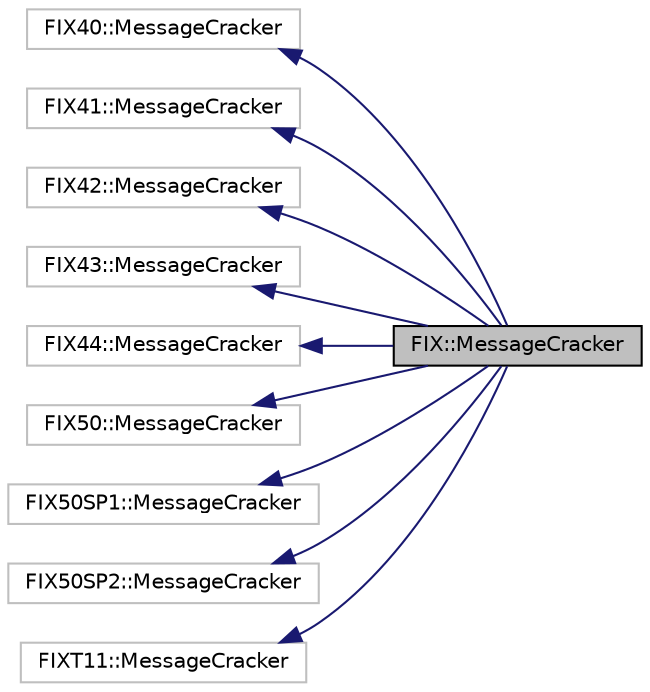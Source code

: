 digraph "FIX::MessageCracker"
{
  edge [fontname="Helvetica",fontsize="10",labelfontname="Helvetica",labelfontsize="10"];
  node [fontname="Helvetica",fontsize="10",shape=record];
  rankdir="LR";
  Node10 [label="FIX::MessageCracker",height=0.2,width=0.4,color="black", fillcolor="grey75", style="filled", fontcolor="black"];
  Node11 -> Node10 [dir="back",color="midnightblue",fontsize="10",style="solid",fontname="Helvetica"];
  Node11 [label="FIX40::MessageCracker",height=0.2,width=0.4,color="grey75", fillcolor="white", style="filled"];
  Node12 -> Node10 [dir="back",color="midnightblue",fontsize="10",style="solid",fontname="Helvetica"];
  Node12 [label="FIX41::MessageCracker",height=0.2,width=0.4,color="grey75", fillcolor="white", style="filled"];
  Node13 -> Node10 [dir="back",color="midnightblue",fontsize="10",style="solid",fontname="Helvetica"];
  Node13 [label="FIX42::MessageCracker",height=0.2,width=0.4,color="grey75", fillcolor="white", style="filled"];
  Node14 -> Node10 [dir="back",color="midnightblue",fontsize="10",style="solid",fontname="Helvetica"];
  Node14 [label="FIX43::MessageCracker",height=0.2,width=0.4,color="grey75", fillcolor="white", style="filled"];
  Node15 -> Node10 [dir="back",color="midnightblue",fontsize="10",style="solid",fontname="Helvetica"];
  Node15 [label="FIX44::MessageCracker",height=0.2,width=0.4,color="grey75", fillcolor="white", style="filled"];
  Node16 -> Node10 [dir="back",color="midnightblue",fontsize="10",style="solid",fontname="Helvetica"];
  Node16 [label="FIX50::MessageCracker",height=0.2,width=0.4,color="grey75", fillcolor="white", style="filled"];
  Node17 -> Node10 [dir="back",color="midnightblue",fontsize="10",style="solid",fontname="Helvetica"];
  Node17 [label="FIX50SP1::MessageCracker",height=0.2,width=0.4,color="grey75", fillcolor="white", style="filled"];
  Node18 -> Node10 [dir="back",color="midnightblue",fontsize="10",style="solid",fontname="Helvetica"];
  Node18 [label="FIX50SP2::MessageCracker",height=0.2,width=0.4,color="grey75", fillcolor="white", style="filled"];
  Node19 -> Node10 [dir="back",color="midnightblue",fontsize="10",style="solid",fontname="Helvetica"];
  Node19 [label="FIXT11::MessageCracker",height=0.2,width=0.4,color="grey75", fillcolor="white", style="filled"];
}
